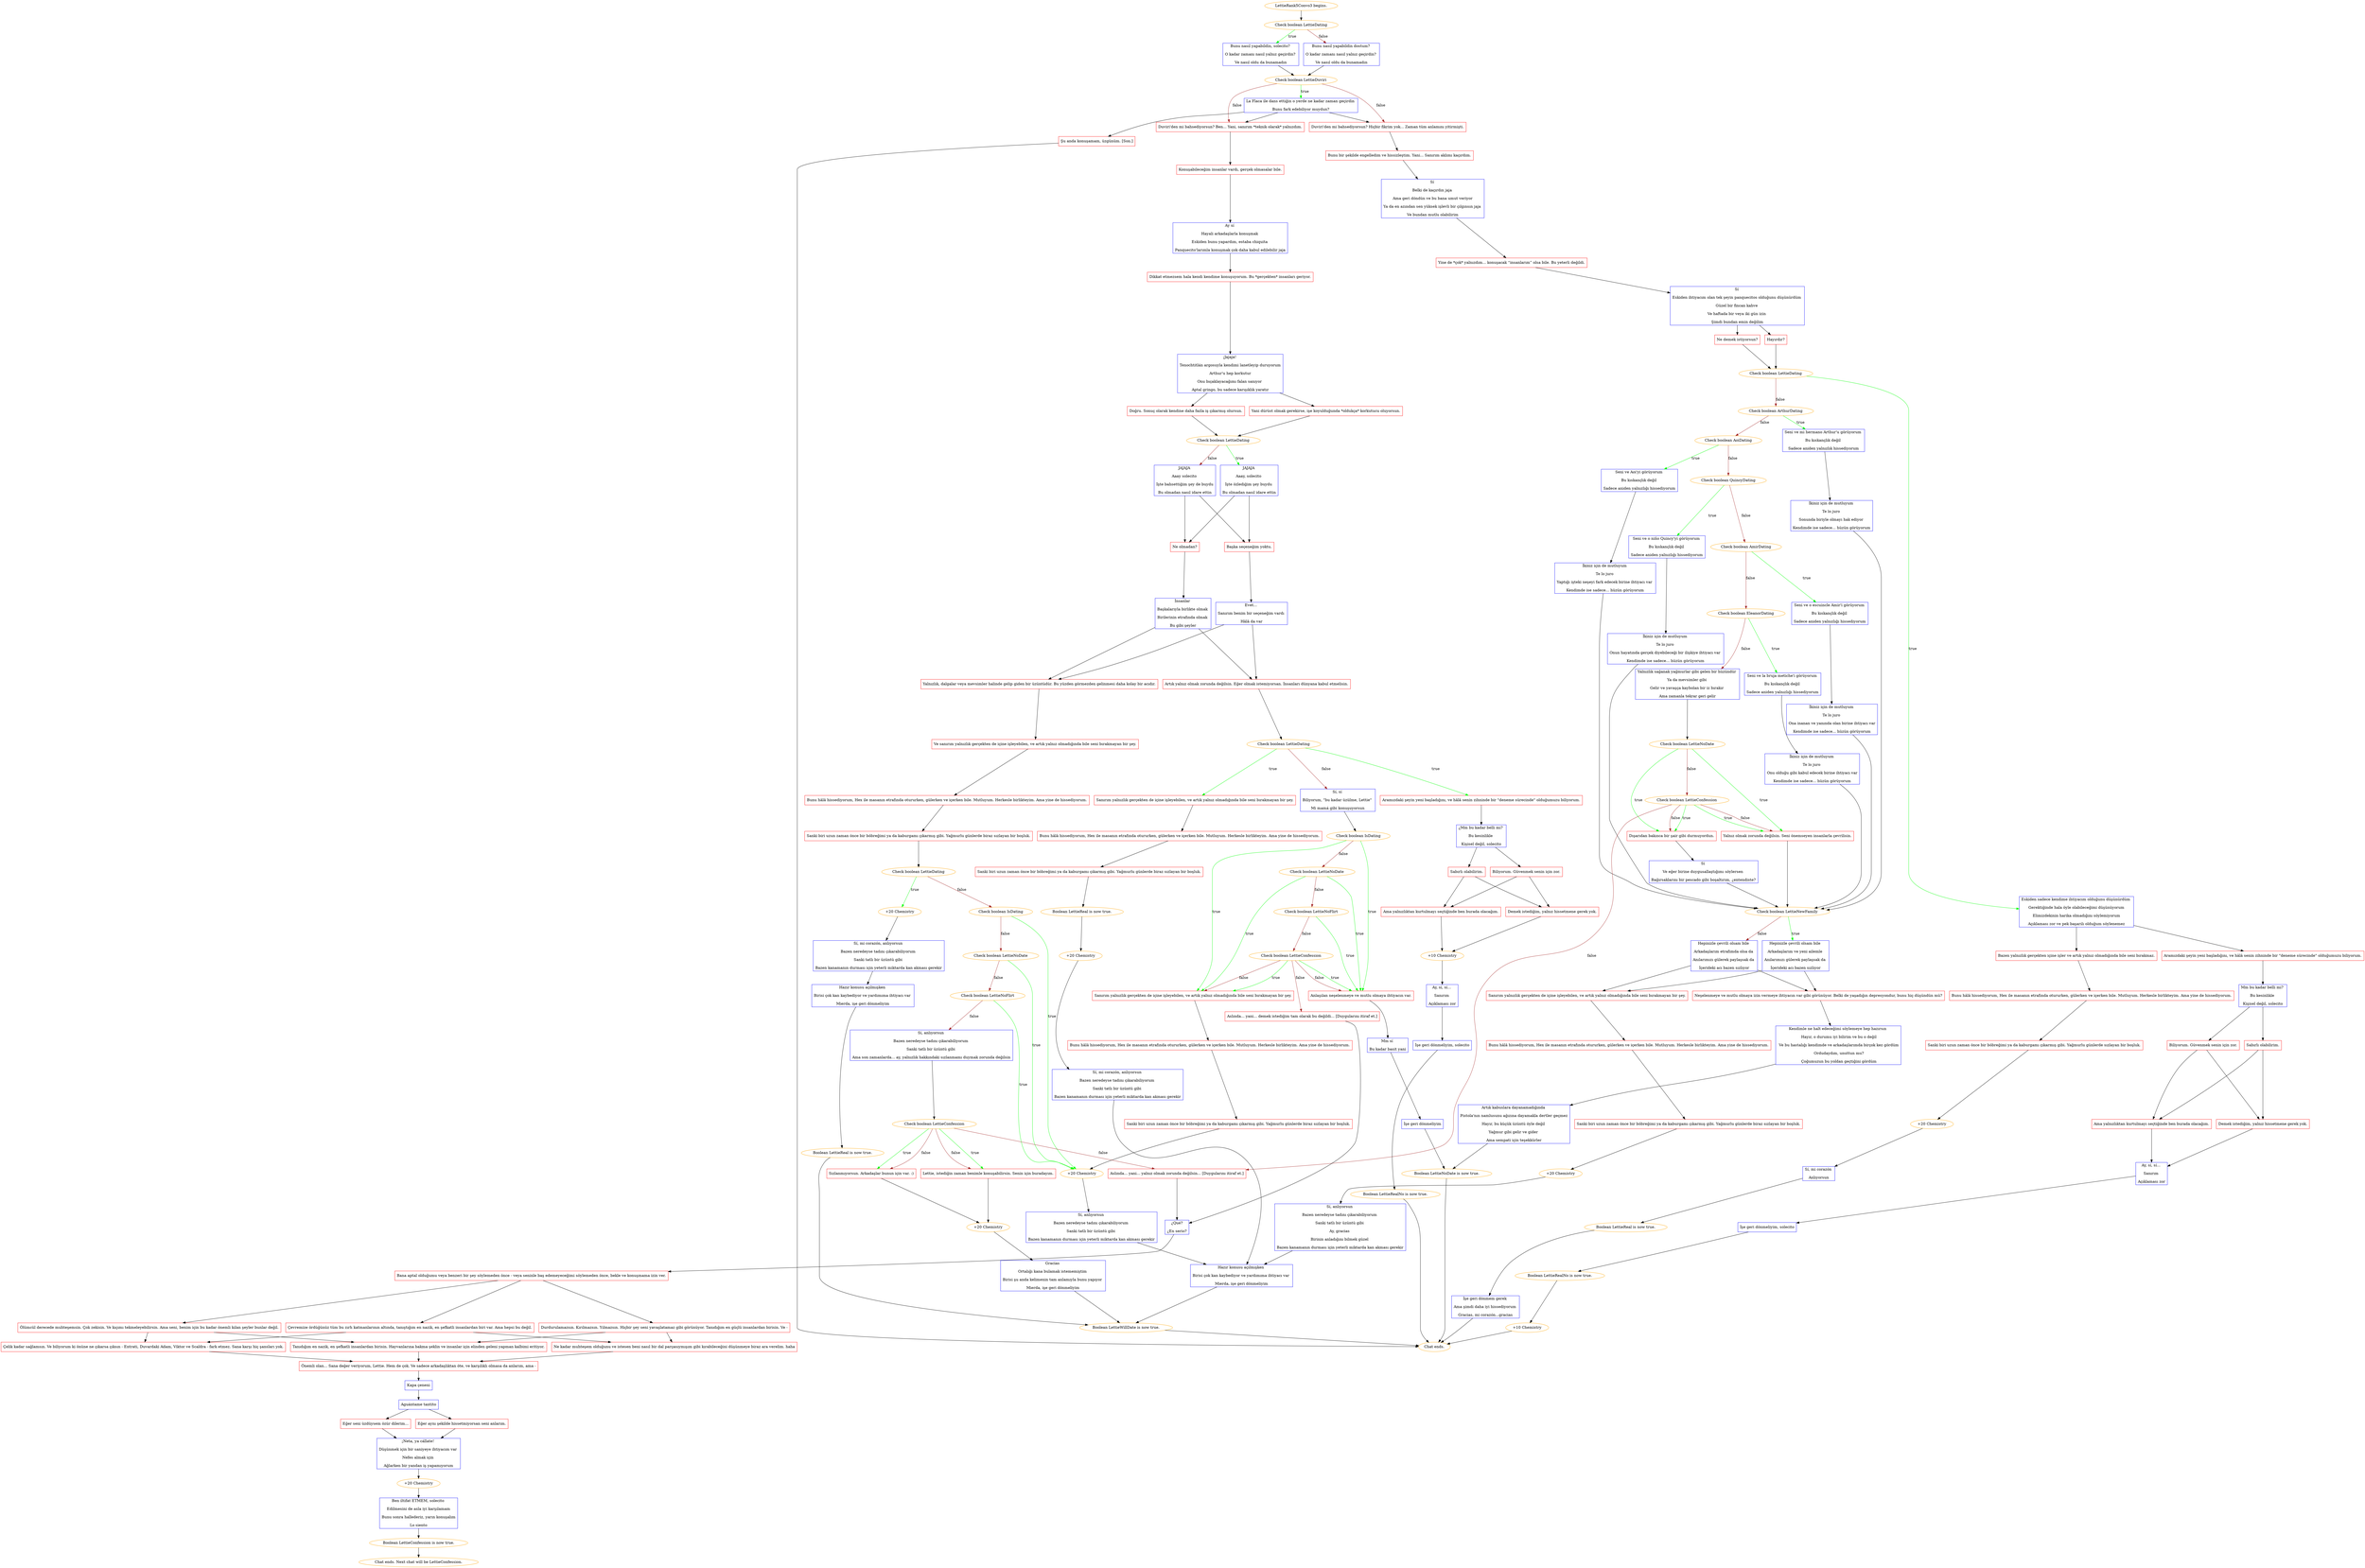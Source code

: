 digraph {
	"LettieRank5Convo3 begins." [color=orange];
		"LettieRank5Convo3 begins." -> j3431786115;
	j3431786115 [label="Check boolean LettieDating",color=orange];
		j3431786115 -> j1913759080 [label=true,color=green];
		j3431786115 -> j3753257096 [label=false,color=brown];
	j1913759080 [label="Bunu nasıl yapabildin, solecito? 
O kadar zamanı nasıl yalnız geçirdin? 
Ve nasıl oldu da bunamadın",shape=box,color=blue];
		j1913759080 -> j1513894469;
	j3753257096 [label="Bunu nasıl yapabildin dostum? 
O kadar zamanı nasıl yalnız geçirdin? 
Ve nasıl oldu da bunamadın",shape=box,color=blue];
		j3753257096 -> j1513894469;
	j1513894469 [label="Check boolean LettieDuviri",color=orange];
		j1513894469 -> j3168842735 [label=true,color=green];
		j1513894469 -> j2304626598 [label=false,color=brown];
		j1513894469 -> j88954401 [label=false,color=brown];
	j3168842735 [label="La Flaca ile dans ettiğin o yerde ne kadar zaman geçirdin 
Bunu fark edebiliyor muydun?",shape=box,color=blue];
		j3168842735 -> j2304626598;
		j3168842735 -> j88954401;
		j3168842735 -> j3333697129;
	j2304626598 [label="Duviri'den mi bahsediyorsun? Hiçbir fikrim yok... Zaman tüm anlamını yitirmişti.",shape=box,color=red];
		j2304626598 -> j2070583006;
	j88954401 [label="Duviri'den mi bahsediyorsun? Ben... Yani, sanırım *teknik olarak* yalnızdım.",shape=box,color=red];
		j88954401 -> j2459112501;
	j3333697129 [label="Şu anda konuşamam, üzgünüm. [Son.]",shape=box,color=red];
		j3333697129 -> "Chat ends.";
	j2070583006 [label="Bunu bir şekilde engelledim ve hissizleştim. Yani... Sanırım aklımı kaçırdım.",shape=box,color=red];
		j2070583006 -> j3598448422;
	j2459112501 [label="Konuşabileceğim insanlar vardı, gerçek olmasalar bile.",shape=box,color=red];
		j2459112501 -> j1407235464;
	"Chat ends." [color=orange];
	j3598448422 [label="Sí 
Belki de kaçırdın jaja 
Ama geri döndün ve bu bana umut veriyor
Ya da en azından sen yüksek işlevli bir çılgınsın jaja 
Ve bundan mutlu olabilirim",shape=box,color=blue];
		j3598448422 -> j3826958573;
	j1407235464 [label="Ay sí 
Hayali arkadaşlarla konuşmak 
Eskiden bunu yapardım, estaba chiquita 
Panquecito'larımla konuşmak çok daha kabul edilebilir jaja",shape=box,color=blue];
		j1407235464 -> j2310131134;
	j3826958573 [label="Yine de *çok* yalnızdım... konuşacak “insanlarım” olsa bile. Bu yeterli değildi.",shape=box,color=red];
		j3826958573 -> j573483122;
	j2310131134 [label="Dikkat etmezsem hala kendi kendime konuşuyorum. Bu *gerçekten* insanları geriyor.",shape=box,color=red];
		j2310131134 -> j1066911879;
	j573483122 [label="Sí 
Eskiden ihtiyacım olan tek şeyin panquecitos olduğunu düşünürdüm 
Güzel bir fincan kahve 
Ve haftada bir veya iki gün izin 
Şimdi bundan emin değilim",shape=box,color=blue];
		j573483122 -> j295844199;
		j573483122 -> j2587198623;
	j1066911879 [label="¡Jajaja! 
Tenochtitlán argosuyla kendimi lanetleyip duruyorum
Arthur'u hep korkutur
Onu bıçaklayacağımı falan sanıyor 
Aptal gringo, bu sadece karışıklık yaratır",shape=box,color=blue];
		j1066911879 -> j3877726921;
		j1066911879 -> j2767422309;
	j295844199 [label="Ne demek istiyorsun?",shape=box,color=red];
		j295844199 -> j3706178351;
	j2587198623 [label="Hayırdır?",shape=box,color=red];
		j2587198623 -> j3706178351;
	j3877726921 [label="Yani dürüst olmak gerekirse, işe koyulduğunda *oldukça* korkutucu oluyorsun.",shape=box,color=red];
		j3877726921 -> j2781908573;
	j2767422309 [label="Doğru. Sonuç olarak kendine daha fazla iş çıkarmış olursun.",shape=box,color=red];
		j2767422309 -> j2781908573;
	j3706178351 [label="Check boolean LettieDating",color=orange];
		j3706178351 -> j1329593847 [label=true,color=green];
		j3706178351 -> j2058576540 [label=false,color=brown];
	j2781908573 [label="Check boolean LettieDating",color=orange];
		j2781908573 -> j1277515702 [label=true,color=green];
		j2781908573 -> j1460834531 [label=false,color=brown];
	j1329593847 [label="Eskiden sadece kendime ihtiyacım olduğunu düşünürdüm 
Gerektiğinde hala öyle olabileceğimi düşünüyorum
Elimizdekinin harika olmadığını söylemiyorum
Açıklaması zor ve pek başarılı olduğum söylenemez",shape=box,color=blue];
		j1329593847 -> j887236341;
		j1329593847 -> j462780882;
	j2058576540 [label="Check boolean ArthurDating",color=orange];
		j2058576540 -> j293242921 [label=true,color=green];
		j2058576540 -> j737259859 [label=false,color=brown];
	j1277515702 [label="JAJAJA 
Aaay, solecito 
İşte özlediğim şey buydu 
Bu olmadan nasıl idare ettin",shape=box,color=blue];
		j1277515702 -> j3270521027;
		j1277515702 -> j548020100;
	j1460834531 [label="JAJAJA 
Aaay solecito 
İşte bahsettiğim şey de buydu
Bu olmadan nasıl idare ettin",shape=box,color=blue];
		j1460834531 -> j3270521027;
		j1460834531 -> j548020100;
	j887236341 [label="Aramızdaki şeyin yeni başladığını, ve hâlâ senin zihninde bir \"deneme sürecinde\" olduğumuzu biliyorum.",shape=box,color=red];
		j887236341 -> j1315493662;
	j462780882 [label="Bazen yalnızlık gerçekten içine işler ve artık yalnız olmadığında bile seni bırakmaz.",shape=box,color=red];
		j462780882 -> j274068899;
	j293242921 [label="Seni ve mi hermano Arthur'u görüyorum 
Bu kıskançlık değil 
Sadece aniden yalnızlık hissediyorum",shape=box,color=blue];
		j293242921 -> j3907326742;
	j737259859 [label="Check boolean AoiDating",color=orange];
		j737259859 -> j905502552 [label=true,color=green];
		j737259859 -> j3783233695 [label=false,color=brown];
	j3270521027 [label="Ne olmadan?",shape=box,color=red];
		j3270521027 -> j2054484007;
	j548020100 [label="Başka seçeneğim yoktu.",shape=box,color=red];
		j548020100 -> j4173564965;
	j1315493662 [label="Mm bu kadar belli mi? 
Bu kesinlikle 
Kişisel değil, solecito",shape=box,color=blue];
		j1315493662 -> j2025113433;
		j1315493662 -> j884321407;
	j274068899 [label="Bunu hâlâ hissediyorum, Hex ile masanın etrafında otururken, gülerken ve içerken bile. Mutluyum. Herkesle birlikteyim. Ama yine de hissediyorum.",shape=box,color=red];
		j274068899 -> j1166330981;
	j3907326742 [label="İkiniz için de mutluyum 
Te lo juro 
Sonunda biriyle olmayı hak ediyor 
Kendimde ise sadece... hüzün görüyorum",shape=box,color=blue];
		j3907326742 -> j3973502553;
	j905502552 [label="Seni ve Aoi'yi görüyorum 
Bu kıskançlık değil 
Sadece aniden yalnızlığı hissediyorum",shape=box,color=blue];
		j905502552 -> j3993118325;
	j3783233695 [label="Check boolean QuincyDating",color=orange];
		j3783233695 -> j3153957854 [label=true,color=green];
		j3783233695 -> j4017564867 [label=false,color=brown];
	j2054484007 [label="İnsanlar 
Başkalarıyla birlikte olmak 
Birilerinin etrafında olmak 
Bu gibi şeyler",shape=box,color=blue];
		j2054484007 -> j332218565;
		j2054484007 -> j2483984285;
	j4173564965 [label="Evet... 
Sanırım benim bir seçeneğim vardı 
Hâlâ da var",shape=box,color=blue];
		j4173564965 -> j332218565;
		j4173564965 -> j2483984285;
	j2025113433 [label="Biliyorum. Güvenmek senin için zor.",shape=box,color=red];
		j2025113433 -> j140063012;
		j2025113433 -> j4094297807;
	j884321407 [label="Sabırlı olabilirim.",shape=box,color=red];
		j884321407 -> j140063012;
		j884321407 -> j4094297807;
	j1166330981 [label="Sanki biri uzun zaman önce bir böbreğimi ya da kaburgamı çıkarmış gibi. Yağmurlu günlerde sızlayan bir boşluk.",shape=box,color=red];
		j1166330981 -> j2759252793;
	j3973502553 [label="Check boolean LettieNewFamily",color=orange];
		j3973502553 -> j4086221068 [label=true,color=green];
		j3973502553 -> j3442617173 [label=false,color=brown];
	j3993118325 [label="İkiniz için de mutluyum 
Te lo juro 
Yaptığı işteki neşeyi fark edecek birine ihtiyacı var 
Kendimde ise sadece... hüzün görüyorum",shape=box,color=blue];
		j3993118325 -> j3973502553;
	j3153957854 [label="Seni ve o niño Quincy'yi görüyorum 
Bu kıskançlık değil 
Sadece aniden yalnızlığı hissediyorum",shape=box,color=blue];
		j3153957854 -> j2204382016;
	j4017564867 [label="Check boolean AmirDating",color=orange];
		j4017564867 -> j2727262248 [label=true,color=green];
		j4017564867 -> j3605870994 [label=false,color=brown];
	j332218565 [label="Yalnızlık, dalgalar veya mevsimler halinde gelip giden bir üzüntüdür. Bu yüzden görmezden gelinmesi daha kolay bir acıdır.",shape=box,color=red];
		j332218565 -> j1174914893;
	j2483984285 [label="Artık yalnız olmak zorunda değilsin. Eğer olmak istemiyorsan. İnsanları dünyana kabul etmelisin.",shape=box,color=red];
		j2483984285 -> j2887806631;
	j140063012 [label="Ama yalnızlıktan kurtulmayı seçtiğinde ben burada olacağım.",shape=box,color=red];
		j140063012 -> j3784926923;
	j4094297807 [label="Demek istediğim, yalnız hissetmene gerek yok.",shape=box,color=red];
		j4094297807 -> j3784926923;
	j2759252793 [label="+20 Chemistry",color=orange];
		j2759252793 -> j1615569067;
	j4086221068 [label="Hepinizle çevrili olsam bile 
Arkadaşlarım ve yeni ailemle 
Anılarımızı gülerek paylaşsak da 
İçerideki acı bazen sızlıyor",shape=box,color=blue];
		j4086221068 -> j2943254422;
		j4086221068 -> j3055892279;
	j3442617173 [label="Hepinizle çevrili olsam bile 
Arkadaşlarım etrafımda olsa da 
Anılarımızı gülerek paylaşsak da 
İçerideki acı bazen sızlıyor",shape=box,color=blue];
		j3442617173 -> j2943254422;
		j3442617173 -> j3055892279;
	j2204382016 [label="İkiniz için de mutluyum 
Te lo juro 
Onun hayatında gerçek diyebileceği bir ilişkiye ihtiyacı var 
Kendimde ise sadece... hüzün görüyorum",shape=box,color=blue];
		j2204382016 -> j3973502553;
	j2727262248 [label="Seni ve o escuincle Amir'i görüyorum 
Bu kıskançlık değil 
Sadece aniden yalnızlığı hissediyorum",shape=box,color=blue];
		j2727262248 -> j721047837;
	j3605870994 [label="Check boolean EleanorDating",color=orange];
		j3605870994 -> j3931097445 [label=true,color=green];
		j3605870994 -> j2771810064 [label=false,color=brown];
	j1174914893 [label="Ve sanırım yalnızlık gerçekten de içine işleyebilen, ve artık yalnız olmadığında bile seni bırakmayan bir şey.",shape=box,color=red];
		j1174914893 -> j2450834706;
	j2887806631 [label="Check boolean LettieDating",color=orange];
		j2887806631 -> j2755405206 [label=true,color=green];
		j2887806631 -> j2705477600 [label=true,color=green];
		j2887806631 -> j3420483263 [label=false,color=brown];
	j3784926923 [label="Ay, sí, sí... 
Sanırım 
Açıklaması zor",shape=box,color=blue];
		j3784926923 -> j1914891863;
	j1615569067 [label="Sí, mi corazón 
Anlıyorsun",shape=box,color=blue];
		j1615569067 -> j700621467;
	j2943254422 [label="Sanırım yalnızlık gerçekten de içine işleyebilen, ve artık yalnız olmadığında bile seni bırakmayan bir şey.",shape=box,color=red];
		j2943254422 -> j1861360581;
	j3055892279 [label="Neşelenmeye ve mutlu olmaya izin vermeye ihtiyacın var gibi görünüyor. Belki de yaşadığın depresyondur, bunu hiç düşündün mü?",shape=box,color=red];
		j3055892279 -> j4029400714;
	j721047837 [label="İkiniz için de mutluyum 
Te lo juro 
Ona inanan ve yanında olan birine ihtiyacı var
Kendimde ise sadece... hüzün görüyorum",shape=box,color=blue];
		j721047837 -> j3973502553;
	j3931097445 [label="Seni ve la bruja metiche'i görüyorum 
Bu kıskançlık değil 
Sadece aniden yalnızlığı hissediyorum",shape=box,color=blue];
		j3931097445 -> j3097214470;
	j2771810064 [label="Yalnızlık sağanak yağmurlar gibi gelen bir hüzündür 
Ya da mevsimler gibi 
Gelir ve yavaşça kaybolan bir iz bırakır 
Ama zamanla tekrar geri gelir",shape=box,color=blue];
		j2771810064 -> j2778667326;
	j2450834706 [label="Bunu hâlâ hissediyorum, Hex ile masanın etrafında otururken, gülerken ve içerken bile. Mutluyum. Herkesle birlikteyim. Ama yine de hissediyorum.",shape=box,color=red];
		j2450834706 -> j647866884;
	j2755405206 [label="Aramızdaki şeyin yeni başladığını, ve hâlâ senin zihninde bir \"deneme sürecinde\" olduğumuzu biliyorum.",shape=box,color=red];
		j2755405206 -> j2805133345;
	j2705477600 [label="Sanırım yalnızlık gerçekten de içine işleyebilen, ve artık yalnız olmadığında bile seni bırakmayan bir şey.",shape=box,color=red];
		j2705477600 -> j19024925;
	j3420483263 [label="Sí, sí 
Biliyorum, \"bu kadar üzülme, Lettie\" 
Mi mamá gibi konuşuyorsun",shape=box,color=blue];
		j3420483263 -> j2867204249;
	j1914891863 [label="İşe geri dönmeliyim, solecito",shape=box,color=blue];
		j1914891863 -> j1620244087;
	j700621467 [label="Boolean LettieReal is now true.",color=orange];
		j700621467 -> j1417243489;
	j1861360581 [label="Bunu hâlâ hissediyorum, Hex ile masanın etrafında otururken, gülerken ve içerken bile. Mutluyum. Herkesle birlikteyim. Ama yine de hissediyorum.",shape=box,color=red];
		j1861360581 -> j58544743;
	j4029400714 [label="Kendimle ne halt edeceğimi söylemeye hep hazırsın 
 Hayır, o durumu iyi bilirim ve bu o değil
 Ve bu hastalığı kendimde ve arkadaşlarımda birçok kez gördüm
 Ordudaydım, unuttun mu?
 Çoğumuzun bu yoldan geçtiğini gördüm",shape=box,color=blue];
		j4029400714 -> j518045510;
	j3097214470 [label="İkiniz için de mutluyum 
Te lo juro 
Onu olduğu gibi kabul edecek birine ihtiyacı var
Kendimde ise sadece... hüzün görüyorum",shape=box,color=blue];
		j3097214470 -> j3973502553;
	j2778667326 [label="Check boolean LettieNoDate",color=orange];
		j2778667326 -> j2514488563 [label=true,color=green];
		j2778667326 -> j180344101 [label=true,color=green];
		j2778667326 -> j2278430672 [label=false,color=brown];
	j647866884 [label="Sanki biri uzun zaman önce bir böbreğimi ya da kaburgamı çıkarmış gibi. Yağmurlu günlerde biraz sızlayan bir boşluk.",shape=box,color=red];
		j647866884 -> j3752408098;
	j2805133345 [label="¿Mm bu kadar belli mi? 
Bu kesinlikle 
Kişisel değil, solecito",shape=box,color=blue];
		j2805133345 -> j2060829405;
		j2805133345 -> j1148550487;
	j19024925 [label="Bunu hâlâ hissediyorum, Hex ile masanın etrafında otururken, gülerken ve içerken bile. Mutluyum. Herkesle birlikteyim. Ama yine de hissediyorum.",shape=box,color=red];
		j19024925 -> j352626851;
	j2867204249 [label="Check boolean IsDating",color=orange];
		j2867204249 -> j1192619675 [label=true,color=green];
		j2867204249 -> j2592493567 [label=true,color=green];
		j2867204249 -> j2718353565 [label=false,color=brown];
	j1620244087 [label="Boolean LettieRealNo is now true.",color=orange];
		j1620244087 -> j1933300832;
	j1417243489 [label="İşe geri dönmem gerek 
Ama şimdi daha iyi hissediyorum 
Gracias, mi corazón...gracias",shape=box,color=blue];
		j1417243489 -> "Chat ends.";
	j58544743 [label="Sanki biri uzun zaman önce bir böbreğimi ya da kaburgamı çıkarmış gibi. Yağmurlu günlerde biraz sızlayan bir boşluk.",shape=box,color=red];
		j58544743 -> j394310191;
	j518045510 [label="Artık kabuslara dayanamadığında 
Pistola'nın namlusunu ağızına dayamakla dertler geçmez
Hayır, bu küçük üzüntü öyle değil 
Yağmur gibi gelir ve gider 
Ama sempati için teşekkürler",shape=box,color=blue];
		j518045510 -> j2703113057;
	j2514488563 [label="Yalnız olmak zorunda değilsin. Seni önemseyen insanlarla çevrilisin.",shape=box,color=red];
		j2514488563 -> j3973502553;
	j180344101 [label="Dışarıdan bakınca bir şair gibi durmuyordun.",shape=box,color=red];
		j180344101 -> j2364173720;
	j2278430672 [label="Check boolean LettieConfession",color=orange];
		j2278430672 -> j2514488563 [label=true,color=green];
		j2278430672 -> j180344101 [label=true,color=green];
		j2278430672 -> j2514488563 [label=false,color=brown];
		j2278430672 -> j180344101 [label=false,color=brown];
		j2278430672 -> j738702593 [label=false,color=brown];
	j3752408098 [label="Check boolean LettieDating",color=orange];
		j3752408098 -> j300495713 [label=true,color=green];
		j3752408098 -> j2246228205 [label=false,color=brown];
	j2060829405 [label="Biliyorum. Güvenmek senin için zor.",shape=box,color=red];
		j2060829405 -> j706966097;
		j2060829405 -> j208355138;
	j1148550487 [label="Sabırlı olabilirim.",shape=box,color=red];
		j1148550487 -> j706966097;
		j1148550487 -> j208355138;
	j352626851 [label="Sanki biri uzun zaman önce bir böbreğimi ya da kaburgamı çıkarmış gibi. Yağmurlu günlerde biraz sızlayan bir boşluk.",shape=box,color=red];
		j352626851 -> j2659054791;
	j1192619675 [label="Anlaşılan neşelenmeye ve mutlu olmaya ihtiyacın var.",shape=box,color=red];
		j1192619675 -> j3803653877;
	j2592493567 [label="Sanırım yalnızlık gerçekten de içine işleyebilen, ve artık yalnız olmadığında bile seni bırakmayan bir şey.",shape=box,color=red];
		j2592493567 -> j2717990017;
	j2718353565 [label="Check boolean LettieNoDate",color=orange];
		j2718353565 -> j1192619675 [label=true,color=green];
		j2718353565 -> j2592493567 [label=true,color=green];
		j2718353565 -> j3116160337 [label=false,color=brown];
	j1933300832 [label="+10 Chemistry",color=orange];
		j1933300832 -> "Chat ends.";
	j394310191 [label="+20 Chemistry",color=orange];
		j394310191 -> j2873913412;
	j2703113057 [label="Boolean LettieNoDate is now true.",color=orange];
		j2703113057 -> "Chat ends.";
	j2364173720 [label="Sí 
Ve eğer birine duygusallaştığımı söylersen 
Bağırsaklarını bir pescado gibi boşaltırım, ¿entendiste?",shape=box,color=blue];
		j2364173720 -> j3973502553;
	j738702593 [label="Aslında... yani... yalnız olmak zorunda değilsin... [Duygularını itiraf et.]",shape=box,color=red];
		j738702593 -> j833762155;
	j300495713 [label="+20 Chemistry",color=orange];
		j300495713 -> j553903752;
	j2246228205 [label="Check boolean IsDating",color=orange];
		j2246228205 -> j3316839919 [label=true,color=green];
		j2246228205 -> j2281631822 [label=false,color=brown];
	j706966097 [label="Ama yalnızlıktan kurtulmayı seçtiğinde ben burada olacağım.",shape=box,color=red];
		j706966097 -> j1467565509;
	j208355138 [label="Demek istediğim, yalnız hissetmene gerek yok.",shape=box,color=red];
		j208355138 -> j1467565509;
	j2659054791 [label="Boolean LettieReal is now true.",color=orange];
		j2659054791 -> j1476845160;
	j3803653877 [label="Mm sí 
Bu kadar basit yani",shape=box,color=blue];
		j3803653877 -> j3343900801;
	j2717990017 [label="Bunu hâlâ hissediyorum, Hex ile masanın etrafında otururken, gülerken ve içerken bile. Mutluyum. Herkesle birlikteyim. Ama yine de hissediyorum.",shape=box,color=red];
		j2717990017 -> j507060204;
	j3116160337 [label="Check boolean LettieNoFlirt",color=orange];
		j3116160337 -> j1192619675 [label=true,color=green];
		j3116160337 -> j129282513 [label=false,color=brown];
	j2873913412 [label="Sí, anlıyorsun 
Bazen neredeyse tadını çıkarabiliyorum 
Sanki tatlı bir üzüntü gibi 
Ay, gracias 
Birinin anladığını bilmek güzel 
Bazen kanamanın durması için yeterli miktarda kan akması gerekir",shape=box,color=blue];
		j2873913412 -> j289838780;
	j833762155 [label="¿Qué?
¿En serio?",shape=box,color=blue];
		j833762155 -> j2793408977;
	j553903752 [label="Sí, mi corazón, anlıyorsun 
Bazen neredeyse tadını çıkarabiliyorum 
Sanki tatlı bir üzüntü gibi 
Bazen kanamanın durması için yeterli miktarda kan akması gerekir",shape=box,color=blue];
		j553903752 -> j2041815514;
	j3316839919 [label="+20 Chemistry",color=orange];
		j3316839919 -> j1141829825;
	j2281631822 [label="Check boolean LettieNoDate",color=orange];
		j2281631822 -> j3316839919 [label=true,color=green];
		j2281631822 -> j3390040892 [label=false,color=brown];
	j1467565509 [label="+10 Chemistry",color=orange];
		j1467565509 -> j774514532;
	j1476845160 [label="+20 Chemistry",color=orange];
		j1476845160 -> j1071519228;
	j3343900801 [label="İşe geri dönmeliyim",shape=box,color=blue];
		j3343900801 -> j2703113057;
	j507060204 [label="Sanki biri uzun zaman önce bir böbreğimi ya da kaburgamı çıkarmış gibi. Yağmurlu günlerde biraz sızlayan bir boşluk.",shape=box,color=red];
		j507060204 -> j3316839919;
	j129282513 [label="Check boolean LettieConfession",color=orange];
		j129282513 -> j1192619675 [label=true,color=green];
		j129282513 -> j2592493567 [label=true,color=green];
		j129282513 -> j1192619675 [label=false,color=brown];
		j129282513 -> j2592493567 [label=false,color=brown];
		j129282513 -> j851850807 [label=false,color=brown];
	j289838780 [label="Hazır konusu açılmışken 
Birisi çok kan kaybediyor ve yardımıma ihtiyacı var 
Mierda, işe geri dönmeliyim",shape=box,color=blue];
		j289838780 -> j2129367046;
	j2793408977 [label="Bana aptal olduğumu veya benzeri bir şey söylemeden önce - veya seninle baş edemeyeceğimi söylemeden önce, bekle ve konuşmama izin ver.",shape=box,color=red];
		j2793408977 -> j498122601;
		j2793408977 -> j1917335094;
		j2793408977 -> j995790989;
	j2041815514 [label="Hazır konusu açılmışken 
Birisi çok kan kaybediyor ve yardımıma ihtiyacı var 
Mierda, işe geri dönmeliyim",shape=box,color=blue];
		j2041815514 -> j2414187082;
	j1141829825 [label="Sí, anlıyorsun 
Bazen neredeyse tadını çıkarabiliyorum 
Sanki tatlı bir üzüntü gibi 
Bazen kanamanın durması için yeterli miktarda kan akması gerekir",shape=box,color=blue];
		j1141829825 -> j289838780;
	j3390040892 [label="Check boolean LettieNoFlirt",color=orange];
		j3390040892 -> j3316839919 [label=true,color=green];
		j3390040892 -> j2404129281 [label=false,color=brown];
	j774514532 [label="Ay, sí, sí... 
Sanırım 
Açıklaması zor",shape=box,color=blue];
		j774514532 -> j1724688649;
	j1071519228 [label="Sí, mi corazón, anlıyorsun 
Bazen neredeyse tadını çıkarabiliyorum 
Sanki tatlı bir üzüntü gibi 
Bazen kanamanın durması için yeterli miktarda kan akması gerekir",shape=box,color=blue];
		j1071519228 -> j289838780;
	j851850807 [label="Aslında... yani... demek istediğim tam olarak bu değildi... [Duygularını itiraf et.]",shape=box,color=red];
		j851850807 -> j833762155;
	j2129367046 [label="Boolean LettieWillDate is now true.",color=orange];
		j2129367046 -> "Chat ends.";
	j498122601 [label="Ölümcül derecede muhteşemsin. Çok zekisin. Ve kıçımı tekmeleyebilirsin. Ama seni, benim için bu kadar önemli kılan şeyler bunlar değil.",shape=box,color=red];
		j498122601 -> j3043022547;
		j498122601 -> j1961136161;
	j1917335094 [label="Çevremize ördüğünüz tüm bu zırh katmanlarının altında, tanıştığım en nazik, en şefkatli insanlardan biri var. Ama hepsi bu değil.",shape=box,color=red];
		j1917335094 -> j273983574;
		j1917335094 -> j1961136161;
	j995790989 [label="Durdurulamazsın. Kırılmazsın. Yılmazsın. Hiçbir şey seni yavaşlatamaz gibi görünüyor. Tanıdığım en güçlü insanlardan birisin. Ve -",shape=box,color=red];
		j995790989 -> j273983574;
		j995790989 -> j3043022547;
	j2414187082 [label="Boolean LettieReal is now true.",color=orange];
		j2414187082 -> j2129367046;
	j2404129281 [label="Sí, anlıyorsun 
Bazen neredeyse tadını çıkarabiliyorum 
Sanki tatlı bir üzüntü gibi 
Ama son zamanlarda... ay, yalnızlık hakkındaki sızlanmamı duymak zorunda değilsin",shape=box,color=blue];
		j2404129281 -> j742488399;
	j1724688649 [label="İşe geri dönmeliyim, solecito",shape=box,color=blue];
		j1724688649 -> j1195005912;
	j3043022547 [label="Tanıdığım en nazik, en şefkatli insanlardan birisin. Hayvanlarına bakma şeklin ve insanlar için elinden geleni yapman kalbimi eritiyor.",shape=box,color=red];
		j3043022547 -> j164443015;
	j1961136161 [label="Çelik kadar sağlamsın. Ve biliyorum ki önüne ne çıkarsa çıksın - Entrati, Duvardaki Adam, Viktor ve Scaldra - fark etmez. Sana karşı hiç şansları yok.",shape=box,color=red];
		j1961136161 -> j164443015;
	j273983574 [label="Ne kadar muhteşem olduğunu ve istesen beni nasıl bir dal parçasıymışım gibi kırabileceğini düşünmeye biraz ara verelim. haha",shape=box,color=red];
		j273983574 -> j164443015;
	j742488399 [label="Check boolean LettieConfession",color=orange];
		j742488399 -> j3075226961 [label=true,color=green];
		j742488399 -> j643076342 [label=true,color=green];
		j742488399 -> j3075226961 [label=false,color=brown];
		j742488399 -> j643076342 [label=false,color=brown];
		j742488399 -> j738702593 [label=false,color=brown];
	j1195005912 [label="Boolean LettieRealNo is now true.",color=orange];
		j1195005912 -> "Chat ends.";
	j164443015 [label="Önemli olan... Sana değer veriyorum, Lettie. Hem de çok. Ve sadece arkadaşlıktan öte, ve karşılıklı olmasa da anlarım, ama -",shape=box,color=red];
		j164443015 -> j2492019552;
	j3075226961 [label="Lettie, istediğin zaman benimle konuşabilirsin. Senin için buradayım.",shape=box,color=red];
		j3075226961 -> j1835852958;
	j643076342 [label="Sızlanmıyorsun. Arkadaşlar bunun için var. :)",shape=box,color=red];
		j643076342 -> j1835852958;
	j2492019552 [label="Kapa çeneni",shape=box,color=blue];
		j2492019552 -> j1642855664;
	j1835852958 [label="+20 Chemistry",color=orange];
		j1835852958 -> j1242149512;
	j1642855664 [label="Aguántame tantito",shape=box,color=blue];
		j1642855664 -> j3697666454;
		j1642855664 -> j3357228233;
	j1242149512 [label="Gracias 
Ortalığı kana bulamak istememiştim 
Birisi şu anda kelimenin tam anlamıyla bunu yapıyor 
Mierda, işe geri dönmeliyim",shape=box,color=blue];
		j1242149512 -> j2129367046;
	j3697666454 [label="Eğer seni üzdüysem özür dilerim...",shape=box,color=red];
		j3697666454 -> j3333433715;
	j3357228233 [label="Eğer aynı şekilde hissetmiyorsan seni anlarım.",shape=box,color=red];
		j3357228233 -> j3333433715;
	j3333433715 [label="¡Neta, ya cállate! 
Düşünmek için bir saniyeye ihtiyacım var 
Nefes almak için 
Ağlarken bir yandan iş yapamıyorum",shape=box,color=blue];
		j3333433715 -> j1864515886;
	j1864515886 [label="+20 Chemistry",color=orange];
		j1864515886 -> j2272958236;
	j2272958236 [label="Ben iltifat ETMEM, solecito 
Edilmesini de asla iyi karşılamam
Bunu sonra hallederiz, yarın konuşalım
Lo siento",shape=box,color=blue];
		j2272958236 -> j2564553015;
	j2564553015 [label="Boolean LettieConfession is now true.",color=orange];
		j2564553015 -> "Chat ends. Next chat will be LettieConfession.";
	"Chat ends. Next chat will be LettieConfession." [color=orange];
}